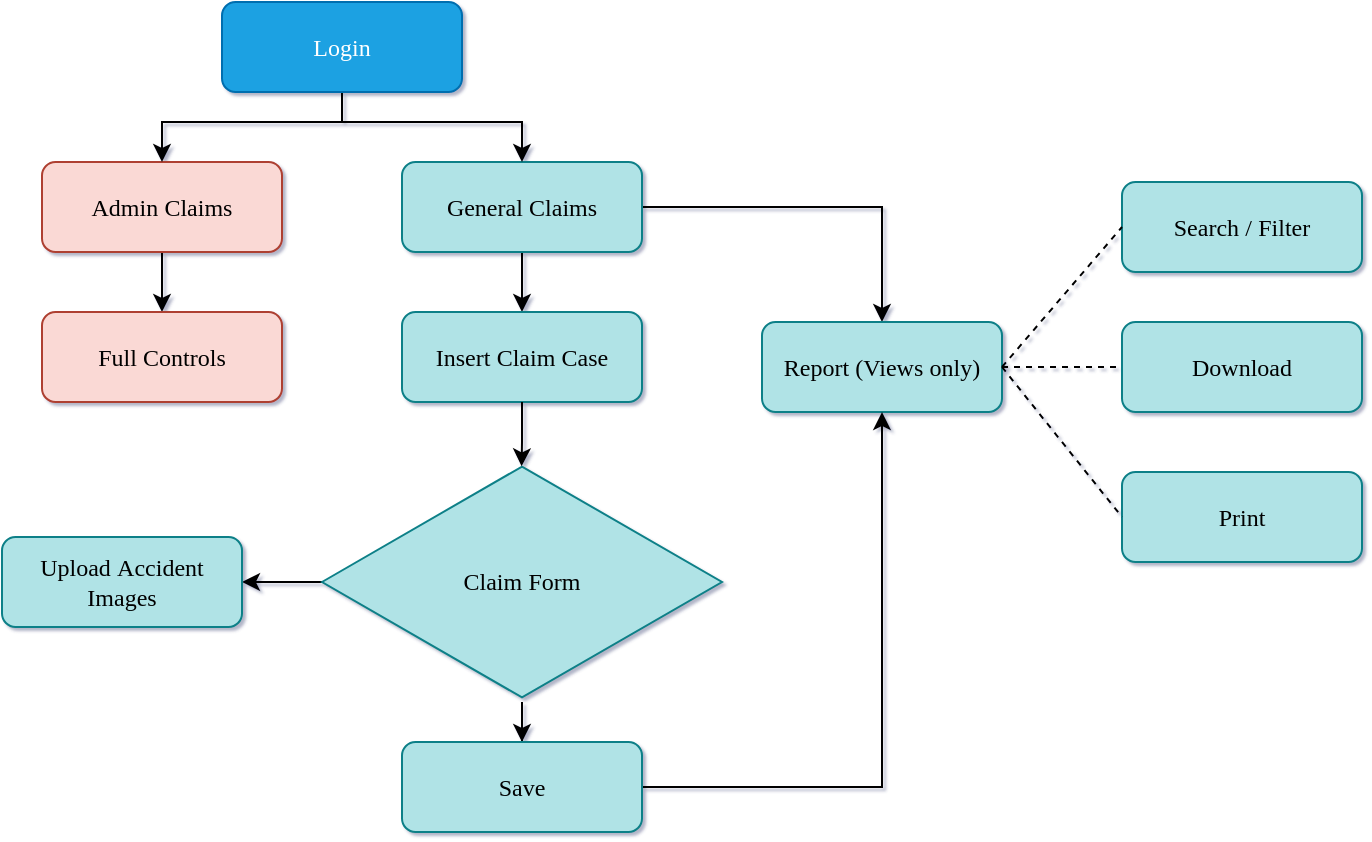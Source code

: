 <mxfile version="26.0.16">
  <diagram name="Claims Form _Diagram_flow" id="47FNms4sHquzhbGi2VBO">
    <mxGraphModel dx="989" dy="601" grid="1" gridSize="5" guides="1" tooltips="1" connect="1" arrows="1" fold="1" page="1" pageScale="1" pageWidth="1169" pageHeight="827" background="#ffffff" math="0" shadow="1">
      <root>
        <mxCell id="0" />
        <mxCell id="1" parent="0" />
        <mxCell id="Oh-qaHLFsME60FFSvOc_-2" style="edgeStyle=orthogonalEdgeStyle;rounded=0;orthogonalLoop=1;jettySize=auto;html=1;entryX=0.5;entryY=0;entryDx=0;entryDy=0;" edge="1" parent="1" source="JkKJu82zJa7fHO1fto6t-14" target="JkKJu82zJa7fHO1fto6t-17">
          <mxGeometry relative="1" as="geometry" />
        </mxCell>
        <mxCell id="JkKJu82zJa7fHO1fto6t-14" value="Admin Claims" style="rounded=1;whiteSpace=wrap;html=1;fontFamily=Noto sans lao;fillColor=#fad9d5;strokeColor=#ae4132;" parent="1" vertex="1">
          <mxGeometry x="240" y="125" width="120" height="45" as="geometry" />
        </mxCell>
        <mxCell id="Oh-qaHLFsME60FFSvOc_-9" style="edgeStyle=orthogonalEdgeStyle;rounded=0;orthogonalLoop=1;jettySize=auto;html=1;" edge="1" parent="1" source="JkKJu82zJa7fHO1fto6t-15" target="Oh-qaHLFsME60FFSvOc_-7">
          <mxGeometry relative="1" as="geometry" />
        </mxCell>
        <mxCell id="Oh-qaHLFsME60FFSvOc_-10" style="edgeStyle=orthogonalEdgeStyle;rounded=0;orthogonalLoop=1;jettySize=auto;html=1;entryX=0.5;entryY=0;entryDx=0;entryDy=0;" edge="1" parent="1" source="JkKJu82zJa7fHO1fto6t-15" target="Oh-qaHLFsME60FFSvOc_-8">
          <mxGeometry relative="1" as="geometry" />
        </mxCell>
        <mxCell id="JkKJu82zJa7fHO1fto6t-15" value="General Claims" style="rounded=1;whiteSpace=wrap;html=1;fontFamily=Noto sans lao;fillColor=#b0e3e6;strokeColor=#0e8088;" parent="1" vertex="1">
          <mxGeometry x="420" y="125" width="120" height="45" as="geometry" />
        </mxCell>
        <mxCell id="Oh-qaHLFsME60FFSvOc_-3" style="edgeStyle=orthogonalEdgeStyle;rounded=0;orthogonalLoop=1;jettySize=auto;html=1;entryX=0.5;entryY=0;entryDx=0;entryDy=0;" edge="1" parent="1" source="JkKJu82zJa7fHO1fto6t-16" target="JkKJu82zJa7fHO1fto6t-14">
          <mxGeometry relative="1" as="geometry">
            <Array as="points">
              <mxPoint x="390" y="105" />
              <mxPoint x="300" y="105" />
            </Array>
          </mxGeometry>
        </mxCell>
        <mxCell id="Oh-qaHLFsME60FFSvOc_-4" style="edgeStyle=orthogonalEdgeStyle;rounded=0;orthogonalLoop=1;jettySize=auto;html=1;entryX=0.5;entryY=0;entryDx=0;entryDy=0;" edge="1" parent="1" source="JkKJu82zJa7fHO1fto6t-16" target="JkKJu82zJa7fHO1fto6t-15">
          <mxGeometry relative="1" as="geometry">
            <Array as="points">
              <mxPoint x="390" y="105" />
              <mxPoint x="480" y="105" />
            </Array>
          </mxGeometry>
        </mxCell>
        <mxCell id="JkKJu82zJa7fHO1fto6t-16" value="Login" style="rounded=1;whiteSpace=wrap;html=1;fontFamily=Noto sans lao;fillColor=#1ba1e2;fontColor=#ffffff;strokeColor=#006EAF;" parent="1" vertex="1">
          <mxGeometry x="330" y="45" width="120" height="45" as="geometry" />
        </mxCell>
        <mxCell id="JkKJu82zJa7fHO1fto6t-17" value="Full Controls" style="rounded=1;whiteSpace=wrap;html=1;fontFamily=Noto sans lao;fillColor=#fad9d5;strokeColor=#ae4132;" parent="1" vertex="1">
          <mxGeometry x="240" y="200" width="120" height="45" as="geometry" />
        </mxCell>
        <mxCell id="Oh-qaHLFsME60FFSvOc_-7" value="Insert Claim Case" style="rounded=1;whiteSpace=wrap;html=1;fontFamily=Noto sans lao;fillColor=#b0e3e6;strokeColor=#0e8088;" vertex="1" parent="1">
          <mxGeometry x="420" y="200" width="120" height="45" as="geometry" />
        </mxCell>
        <mxCell id="Oh-qaHLFsME60FFSvOc_-8" value="Report (Views only)" style="rounded=1;whiteSpace=wrap;html=1;fontFamily=Noto sans lao;fillColor=#b0e3e6;strokeColor=#0e8088;" vertex="1" parent="1">
          <mxGeometry x="600" y="205" width="120" height="45" as="geometry" />
        </mxCell>
        <mxCell id="Oh-qaHLFsME60FFSvOc_-42" style="edgeStyle=orthogonalEdgeStyle;rounded=0;orthogonalLoop=1;jettySize=auto;html=1;entryX=0.5;entryY=0;entryDx=0;entryDy=0;" edge="1" parent="1" source="Oh-qaHLFsME60FFSvOc_-39" target="Oh-qaHLFsME60FFSvOc_-41">
          <mxGeometry relative="1" as="geometry" />
        </mxCell>
        <mxCell id="Oh-qaHLFsME60FFSvOc_-53" style="edgeStyle=orthogonalEdgeStyle;rounded=0;orthogonalLoop=1;jettySize=auto;html=1;" edge="1" parent="1" source="Oh-qaHLFsME60FFSvOc_-39" target="Oh-qaHLFsME60FFSvOc_-52">
          <mxGeometry relative="1" as="geometry" />
        </mxCell>
        <mxCell id="Oh-qaHLFsME60FFSvOc_-39" value="&lt;font face=&quot;Noto sans lao&quot;&gt;Claim Form&lt;/font&gt;" style="html=1;whiteSpace=wrap;aspect=fixed;shape=isoRectangle;fillColor=#b0e3e6;strokeColor=#0e8088;" vertex="1" parent="1">
          <mxGeometry x="380" y="275" width="200" height="120" as="geometry" />
        </mxCell>
        <mxCell id="Oh-qaHLFsME60FFSvOc_-40" style="edgeStyle=orthogonalEdgeStyle;rounded=0;orthogonalLoop=1;jettySize=auto;html=1;entryX=0.499;entryY=0.018;entryDx=0;entryDy=0;entryPerimeter=0;" edge="1" parent="1" source="Oh-qaHLFsME60FFSvOc_-7" target="Oh-qaHLFsME60FFSvOc_-39">
          <mxGeometry relative="1" as="geometry" />
        </mxCell>
        <mxCell id="Oh-qaHLFsME60FFSvOc_-47" style="edgeStyle=orthogonalEdgeStyle;rounded=0;orthogonalLoop=1;jettySize=auto;html=1;entryX=0.5;entryY=1;entryDx=0;entryDy=0;" edge="1" parent="1" source="Oh-qaHLFsME60FFSvOc_-41" target="Oh-qaHLFsME60FFSvOc_-8">
          <mxGeometry relative="1" as="geometry" />
        </mxCell>
        <mxCell id="Oh-qaHLFsME60FFSvOc_-41" value="Save" style="rounded=1;whiteSpace=wrap;html=1;fontFamily=Noto sans lao;fillColor=#b0e3e6;strokeColor=#0e8088;" vertex="1" parent="1">
          <mxGeometry x="420" y="415" width="120" height="45" as="geometry" />
        </mxCell>
        <mxCell id="Oh-qaHLFsME60FFSvOc_-44" value="Download" style="rounded=1;whiteSpace=wrap;html=1;fontFamily=Noto sans lao;fillColor=#b0e3e6;strokeColor=#0e8088;" vertex="1" parent="1">
          <mxGeometry x="780" y="205" width="120" height="45" as="geometry" />
        </mxCell>
        <mxCell id="Oh-qaHLFsME60FFSvOc_-45" value="Print" style="rounded=1;whiteSpace=wrap;html=1;fontFamily=Noto sans lao;fillColor=#b0e3e6;strokeColor=#0e8088;" vertex="1" parent="1">
          <mxGeometry x="780" y="280" width="120" height="45" as="geometry" />
        </mxCell>
        <mxCell id="Oh-qaHLFsME60FFSvOc_-46" value="Search / Filter" style="rounded=1;whiteSpace=wrap;html=1;fontFamily=Noto sans lao;fillColor=#b0e3e6;strokeColor=#0e8088;" vertex="1" parent="1">
          <mxGeometry x="780" y="135" width="120" height="45" as="geometry" />
        </mxCell>
        <mxCell id="Oh-qaHLFsME60FFSvOc_-49" value="" style="endArrow=none;dashed=1;html=1;rounded=0;entryX=0;entryY=0.5;entryDx=0;entryDy=0;exitX=1;exitY=0.5;exitDx=0;exitDy=0;" edge="1" parent="1" source="Oh-qaHLFsME60FFSvOc_-8" target="Oh-qaHLFsME60FFSvOc_-46">
          <mxGeometry width="50" height="50" relative="1" as="geometry">
            <mxPoint x="685" y="260" as="sourcePoint" />
            <mxPoint x="735" y="210" as="targetPoint" />
          </mxGeometry>
        </mxCell>
        <mxCell id="Oh-qaHLFsME60FFSvOc_-50" value="" style="endArrow=none;dashed=1;html=1;rounded=0;entryX=0;entryY=0.5;entryDx=0;entryDy=0;exitX=1;exitY=0.5;exitDx=0;exitDy=0;" edge="1" parent="1" source="Oh-qaHLFsME60FFSvOc_-8" target="Oh-qaHLFsME60FFSvOc_-44">
          <mxGeometry width="50" height="50" relative="1" as="geometry">
            <mxPoint x="725" y="233" as="sourcePoint" />
            <mxPoint x="785" y="163" as="targetPoint" />
          </mxGeometry>
        </mxCell>
        <mxCell id="Oh-qaHLFsME60FFSvOc_-51" value="" style="endArrow=none;dashed=1;html=1;rounded=0;entryX=0;entryY=0.5;entryDx=0;entryDy=0;exitX=1;exitY=0.5;exitDx=0;exitDy=0;" edge="1" parent="1" source="Oh-qaHLFsME60FFSvOc_-8" target="Oh-qaHLFsME60FFSvOc_-45">
          <mxGeometry width="50" height="50" relative="1" as="geometry">
            <mxPoint x="725" y="233" as="sourcePoint" />
            <mxPoint x="785" y="233" as="targetPoint" />
          </mxGeometry>
        </mxCell>
        <mxCell id="Oh-qaHLFsME60FFSvOc_-52" value="Upload Accident&lt;div&gt;Images&lt;/div&gt;" style="rounded=1;whiteSpace=wrap;html=1;fontFamily=Noto sans lao;fillColor=#b0e3e6;strokeColor=#0e8088;" vertex="1" parent="1">
          <mxGeometry x="220" y="312.5" width="120" height="45" as="geometry" />
        </mxCell>
      </root>
    </mxGraphModel>
  </diagram>
</mxfile>
